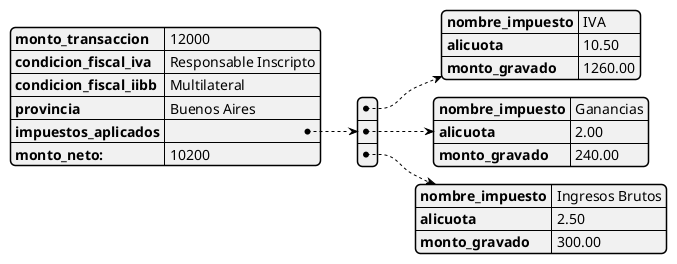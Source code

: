 @startjson
{
   "monto_transaccion":12000,
   "condicion_fiscal_iva": "Responsable Inscripto",
   "condicion_fiscal_iibb": "Multilateral",
   "provincia": "Buenos Aires",
   "impuestos_aplicados": [
     {
        "nombre_impuesto": "IVA",
        "alicuota": 10.50,
        "monto_gravado": 1260.00
     },
     {
        "nombre_impuesto": "Ganancias",
        "alicuota": 2.00,
        "monto_gravado": 240.00
     },
     {
        "nombre_impuesto": "Ingresos Brutos",
        "alicuota": 2.50,
        "monto_gravado": 300.00
     }
   ],
   "monto_neto:": 10200
}
@endjson